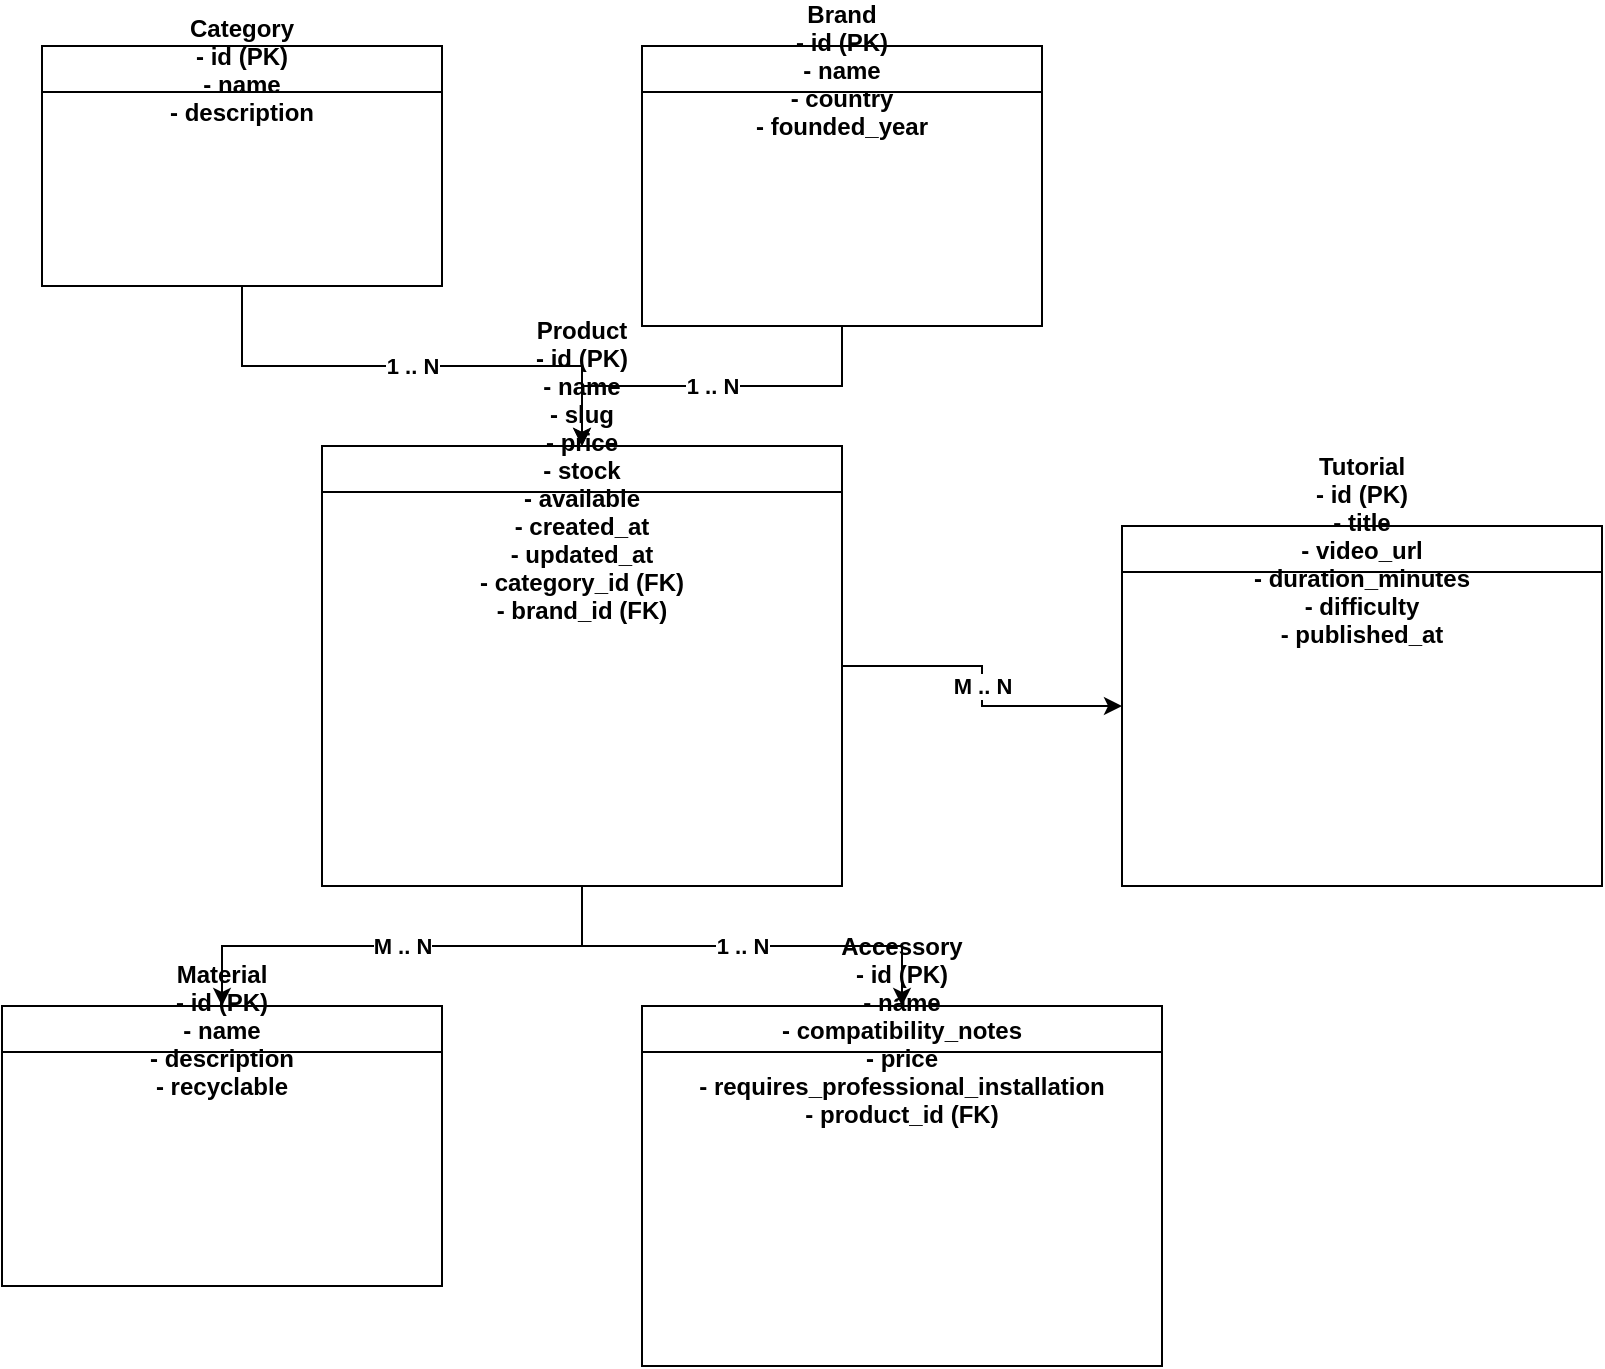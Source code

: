 <?xml version="1.0" encoding="UTF-8"?>
<mxfile version="22.0.8" editor="diagramly">
  <diagram id="erd-diagram" name="ERD">
    <mxGraphModel dx="960" dy="540" grid="1" gridSize="10" guides="1" tooltips="1" connect="1" arrows="1" fold="1" page="1" pageScale="1.2" pageWidth="1100" pageHeight="850" math="0" shadow="0">
      <root>
        <mxCell id="0"/>
        <mxCell id="1" parent="0"/>
        <mxCell id="cat" value="Category&#xa;- id (PK)&#xa;- name&#xa;- description" style="swimlane;childLayout=stackLayout;horizontal=1;rounded=0;shadow=0;fontStyle=1" parent="1" vertex="1">
          <mxGeometry x="60" y="80" width="200" height="120" as="geometry"/>
        </mxCell>
        <mxCell id="brand" value="Brand&#xa;- id (PK)&#xa;- name&#xa;- country&#xa;- founded_year" style="swimlane;childLayout=stackLayout;horizontal=1;rounded=0;shadow=0;fontStyle=1" parent="1" vertex="1">
          <mxGeometry x="360" y="80" width="200" height="140" as="geometry"/>
        </mxCell>
        <mxCell id="product" value="Product&#xa;- id (PK)&#xa;- name&#xa;- slug&#xa;- price&#xa;- stock&#xa;- available&#xa;- created_at&#xa;- updated_at&#xa;- category_id (FK)&#xa;- brand_id (FK)" style="swimlane;childLayout=stackLayout;horizontal=1;rounded=0;shadow=0;fontStyle=1" parent="1" vertex="1">
          <mxGeometry x="200" y="280" width="260" height="220" as="geometry"/>
        </mxCell>
        <mxCell id="material" value="Material&#xa;- id (PK)&#xa;- name&#xa;- description&#xa;- recyclable" style="swimlane;childLayout=stackLayout;horizontal=1;rounded=0;shadow=0;fontStyle=1" parent="1" vertex="1">
          <mxGeometry x="40" y="560" width="220" height="140" as="geometry"/>
        </mxCell>
        <mxCell id="accessory" value="Accessory&#xa;- id (PK)&#xa;- name&#xa;- compatibility_notes&#xa;- price&#xa;- requires_professional_installation&#xa;- product_id (FK)" style="swimlane;childLayout=stackLayout;horizontal=1;rounded=0;shadow=0;fontStyle=1" parent="1" vertex="1">
          <mxGeometry x="360" y="560" width="260" height="180" as="geometry"/>
        </mxCell>
        <mxCell id="tutorial" value="Tutorial&#xa;- id (PK)&#xa;- title&#xa;- video_url&#xa;- duration_minutes&#xa;- difficulty&#xa;- published_at" style="swimlane;childLayout=stackLayout;horizontal=1;rounded=0;shadow=0;fontStyle=1" parent="1" vertex="1">
          <mxGeometry x="600" y="320" width="240" height="180" as="geometry"/>
        </mxCell>
        <mxCell id="cat_product" value="1 .. N" style="edgeStyle=orthogonalEdgeStyle;rounded=0;orthogonalLoop=1;jettySize=auto;html=1;fontStyle=1" parent="1" source="cat" target="product" edge="1">
          <mxGeometry relative="1" as="geometry">
            <mxPoint x="180" y="240" as="targetPoint"/>
          </mxGeometry>
        </mxCell>
        <mxCell id="brand_product" value="1 .. N" style="edgeStyle=orthogonalEdgeStyle;rounded=0;orthogonalLoop=1;jettySize=auto;html=1;fontStyle=1" parent="1" source="brand" target="product" edge="1">
          <mxGeometry relative="1" as="geometry">
            <mxPoint x="400" y="240" as="targetPoint"/>
          </mxGeometry>
        </mxCell>
        <mxCell id="product_accessory" value="1 .. N" style="edgeStyle=orthogonalEdgeStyle;rounded=0;orthogonalLoop=1;jettySize=auto;html=1;fontStyle=1" parent="1" source="product" target="accessory" edge="1">
          <mxGeometry relative="1" as="geometry">
            <mxPoint x="360" y="520" as="targetPoint"/>
          </mxGeometry>
        </mxCell>
        <mxCell id="product_material" value="M .. N" style="edgeStyle=orthogonalEdgeStyle;rounded=0;orthogonalLoop=1;jettySize=auto;html=1;fontStyle=1" parent="1" source="product" target="material" edge="1">
          <mxGeometry relative="1" as="geometry">
            <mxPoint x="200" y="520" as="targetPoint"/>
          </mxGeometry>
        </mxCell>
        <mxCell id="product_tutorial" value="M .. N" style="edgeStyle=orthogonalEdgeStyle;rounded=0;orthogonalLoop=1;jettySize=auto;html=1;fontStyle=1" parent="1" source="product" target="tutorial" edge="1">
          <mxGeometry relative="1" as="geometry">
            <mxPoint x="540" y="360" as="targetPoint"/>
          </mxGeometry>
        </mxCell>
      </root>
    </mxGraphModel>
  </diagram>
</mxfile>
